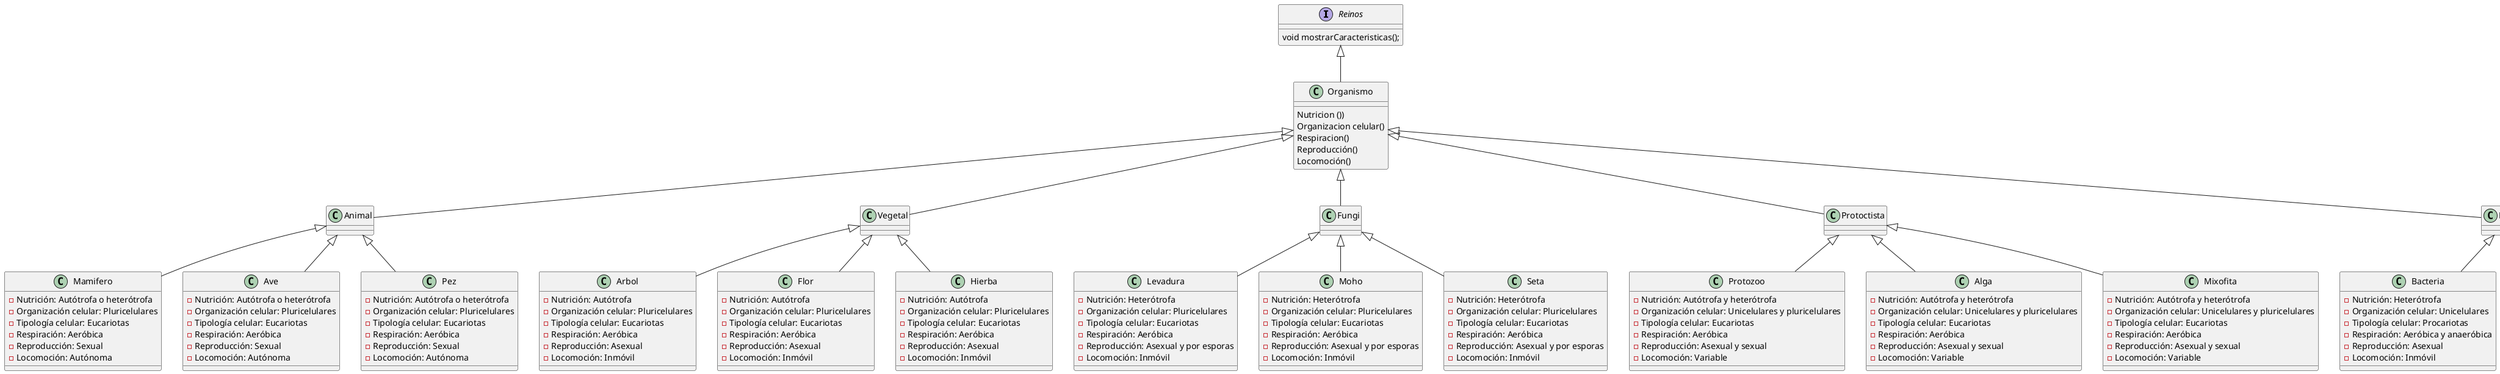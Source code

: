 @startuml

interface Reinos {
    void mostrarCaracteristicas();

}

class Organismo {
Nutricion ())
Organizacion celular()
Respiracion()
Reproducción()
Locomoción()





}

class Animal {



}

class Vegetal {
}

class Fungi {
}

class Protoctista {
}

class Monera {
}

class Mamifero {
    {field} - Nutrición: Autótrofa o heterótrofa
    {field} - Organización celular: Pluricelulares
    {field} - Tipología celular: Eucariotas
    {field} - Respiración: Aeróbica
    {field} - Reproducción: Sexual
    {field} - Locomoción: Autónoma
}

class Ave {
    {field} - Nutrición: Autótrofa o heterótrofa
    {field} - Organización celular: Pluricelulares
    {field} - Tipología celular: Eucariotas
    {field} - Respiración: Aeróbica
    {field} - Reproducción: Sexual
    {field} - Locomoción: Autónoma
}

class Pez {
    {field} - Nutrición: Autótrofa o heterótrofa
    {field} - Organización celular: Pluricelulares
    {field} - Tipología celular: Eucariotas
    {field} - Respiración: Aeróbica
    {field} - Reproducción: Sexual
    {field} - Locomoción: Autónoma
}

class Arbol {
    {field} - Nutrición: Autótrofa
    {field} - Organización celular: Pluricelulares
    {field} - Tipología celular: Eucariotas
    {field} - Respiración: Aeróbica
    {field} - Reproducción: Asexual
    {field} - Locomoción: Inmóvil
}

class Flor {
    {field} - Nutrición: Autótrofa
    {field} - Organización celular: Pluricelulares
    {field} - Tipología celular: Eucariotas
    {field} - Respiración: Aeróbica
    {field} - Reproducción: Asexual
    {field} - Locomoción: Inmóvil
}

class Hierba {
    {field} - Nutrición: Autótrofa
    {field} - Organización celular: Pluricelulares
    {field} - Tipología celular: Eucariotas
    {field} - Respiración: Aeróbica
    {field} - Reproducción: Asexual
    {field} - Locomoción: Inmóvil
}

class Levadura {
    {field} - Nutrición: Heterótrofa
    {field} - Organización celular: Pluricelulares
    {field} - Tipología celular: Eucariotas
    {field} - Respiración: Aeróbica
    {field} - Reproducción: Asexual y por esporas
    {field} - Locomoción: Inmóvil
}

class Moho {
    {field} - Nutrición: Heterótrofa
    {field} - Organización celular: Pluricelulares
    {field} - Tipología celular: Eucariotas
    {field} - Respiración: Aeróbica
    {field} - Reproducción: Asexual y por esporas
    {field} - Locomoción: Inmóvil
}

class Seta {
    {field} - Nutrición: Heterótrofa
    {field} - Organización celular: Pluricelulares
    {field} - Tipología celular: Eucariotas
    {field} - Respiración: Aeróbica
    {field} - Reproducción: Asexual y por esporas
    {field} - Locomoción: Inmóvil
}

class Protozoo {
    {field} - Nutrición: Autótrofa y heterótrofa
    {field} - Organización celular: Unicelulares y pluricelulares
    {field} - Tipología celular: Eucariotas
    {field} - Respiración: Aeróbica
    {field} - Reproducción: Asexual y sexual
    {field} - Locomoción: Variable
}

class Alga {
    {field} - Nutrición: Autótrofa y heterótrofa
    {field} - Organización celular: Unicelulares y pluricelulares
    {field} - Tipología celular: Eucariotas
    {field} - Respiración: Aeróbica
    {field} - Reproducción: Asexual y sexual
    {field} - Locomoción: Variable
}

class Mixofita {
    {field} - Nutrición: Autótrofa y heterótrofa
    {field} - Organización celular: Unicelulares y pluricelulares
    {field} - Tipología celular: Eucariotas
    {field} - Respiración: Aeróbica
    {field} - Reproducción: Asexual y sexual
    {field} - Locomoción: Variable
}

class Bacteria {
    {field} - Nutrición: Heterótrofa
    {field} - Organización celular: Unicelulares
    {field} - Tipología celular: Procariotas
    {field} - Respiración: Aeróbica y anaeróbica
    {field} - Reproducción: Asexual
    {field} - Locomoción: Inmóvil
}

class Arquea {
    {field} - Nutrición: Heterótrofa
    {field} - Organización celular: Unicelulares
    {field} - Tipología celular: Procariotas
    {field} - Respiración: Aeróbica y anaeróbica
    {field} - Reproducción: Asexual
    {field} - Locomoción: Inmóvil
}

class Cianobacteria {
    {field} - Nutrición: Heterótrofa
    {field} - Organización celular: Unicelulares
    {field} - Tipología celular: Procariotas
    {field} - Respiración: Aeróbica y anaeróbica
    {field} - Reproducción: Asexual
    {field} - Locomoción: Inmóvil
}

Reinos <|-- Organismo
Organismo <|-- Animal
Organismo <|-- Vegetal
Organismo <|-- Fungi
Organismo <|-- Protoctista
Organismo <|-- Monera

Animal <|-- Mamifero
Animal <|-- Ave
Animal <|-- Pez

Vegetal <|-- Arbol
Vegetal <|-- Flor
Vegetal <|-- Hierba

Fungi <|-- Levadura
Fungi <|-- Moho
Fungi <|-- Seta

Protoctista <|-- Protozoo
Protoctista <|-- Alga
Protoctista <|-- Mixofita

Monera <|-- Bacteria
Monera <|-- Arquea
Monera <|-- Cianobacteria

@enduml

